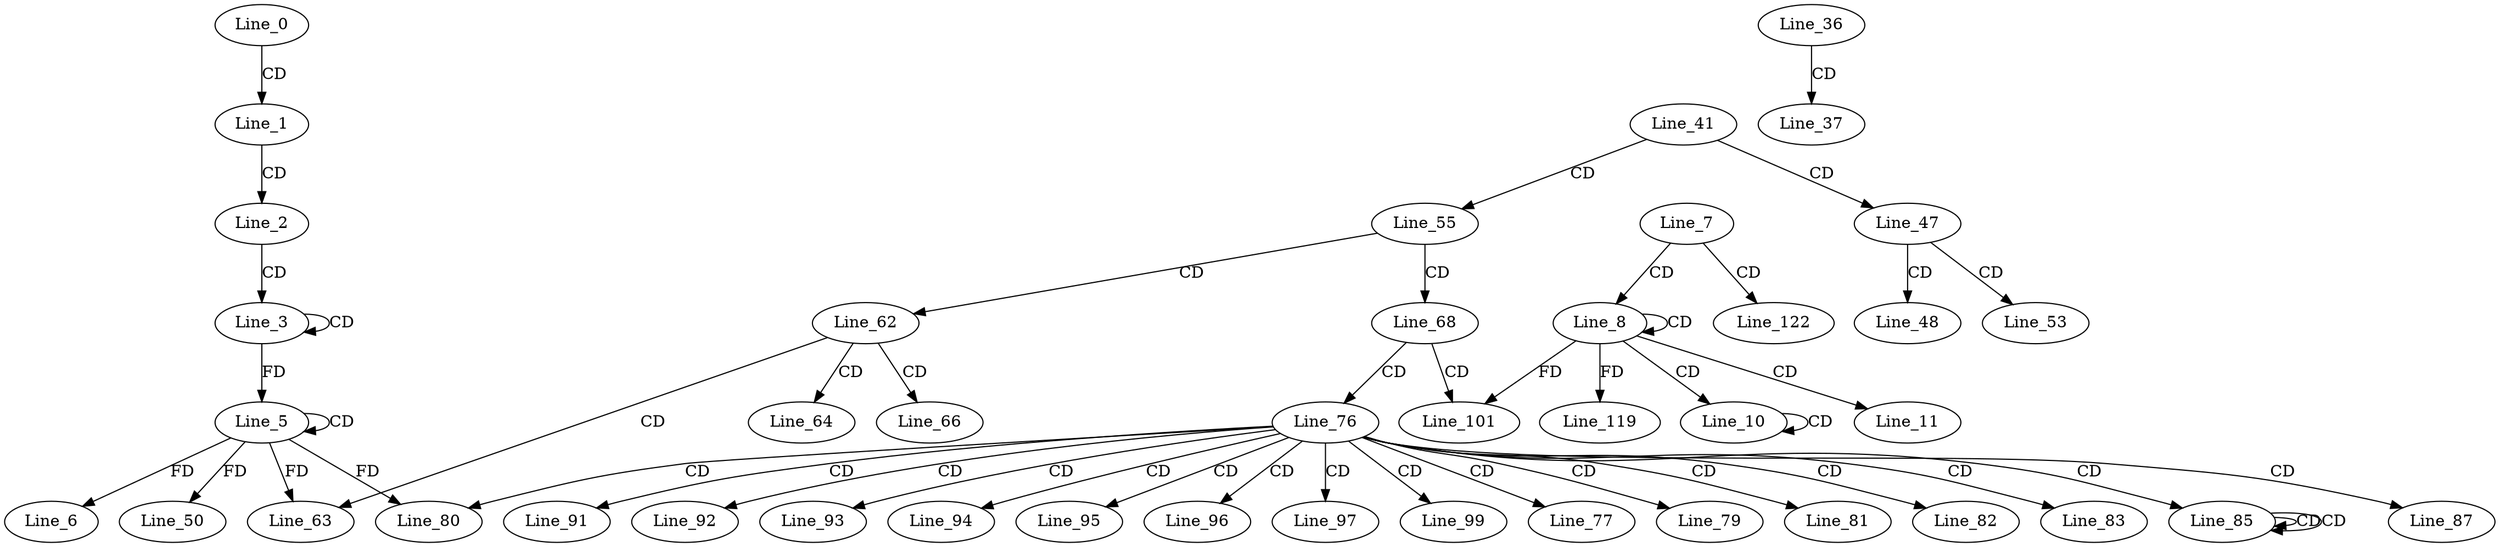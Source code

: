 digraph G {
  Line_0;
  Line_1;
  Line_2;
  Line_3;
  Line_3;
  Line_5;
  Line_5;
  Line_6;
  Line_7;
  Line_8;
  Line_8;
  Line_8;
  Line_10;
  Line_10;
  Line_11;
  Line_36;
  Line_37;
  Line_41;
  Line_47;
  Line_48;
  Line_50;
  Line_53;
  Line_55;
  Line_62;
  Line_63;
  Line_64;
  Line_66;
  Line_68;
  Line_76;
  Line_77;
  Line_79;
  Line_80;
  Line_81;
  Line_82;
  Line_83;
  Line_85;
  Line_85;
  Line_85;
  Line_85;
  Line_85;
  Line_87;
  Line_91;
  Line_92;
  Line_93;
  Line_94;
  Line_95;
  Line_96;
  Line_97;
  Line_99;
  Line_101;
  Line_101;
  Line_119;
  Line_122;
  Line_0 -> Line_1 [ label="CD" ];
  Line_1 -> Line_2 [ label="CD" ];
  Line_2 -> Line_3 [ label="CD" ];
  Line_3 -> Line_3 [ label="CD" ];
  Line_5 -> Line_5 [ label="CD" ];
  Line_3 -> Line_5 [ label="FD" ];
  Line_5 -> Line_6 [ label="FD" ];
  Line_7 -> Line_8 [ label="CD" ];
  Line_8 -> Line_8 [ label="CD" ];
  Line_8 -> Line_10 [ label="CD" ];
  Line_10 -> Line_10 [ label="CD" ];
  Line_8 -> Line_11 [ label="CD" ];
  Line_36 -> Line_37 [ label="CD" ];
  Line_41 -> Line_47 [ label="CD" ];
  Line_47 -> Line_48 [ label="CD" ];
  Line_5 -> Line_50 [ label="FD" ];
  Line_47 -> Line_53 [ label="CD" ];
  Line_41 -> Line_55 [ label="CD" ];
  Line_55 -> Line_62 [ label="CD" ];
  Line_62 -> Line_63 [ label="CD" ];
  Line_5 -> Line_63 [ label="FD" ];
  Line_62 -> Line_64 [ label="CD" ];
  Line_62 -> Line_66 [ label="CD" ];
  Line_55 -> Line_68 [ label="CD" ];
  Line_68 -> Line_76 [ label="CD" ];
  Line_76 -> Line_77 [ label="CD" ];
  Line_76 -> Line_79 [ label="CD" ];
  Line_76 -> Line_80 [ label="CD" ];
  Line_5 -> Line_80 [ label="FD" ];
  Line_76 -> Line_81 [ label="CD" ];
  Line_76 -> Line_82 [ label="CD" ];
  Line_76 -> Line_83 [ label="CD" ];
  Line_76 -> Line_85 [ label="CD" ];
  Line_85 -> Line_85 [ label="CD" ];
  Line_85 -> Line_85 [ label="CD" ];
  Line_76 -> Line_87 [ label="CD" ];
  Line_76 -> Line_91 [ label="CD" ];
  Line_76 -> Line_92 [ label="CD" ];
  Line_76 -> Line_93 [ label="CD" ];
  Line_76 -> Line_94 [ label="CD" ];
  Line_76 -> Line_95 [ label="CD" ];
  Line_76 -> Line_96 [ label="CD" ];
  Line_76 -> Line_97 [ label="CD" ];
  Line_76 -> Line_99 [ label="CD" ];
  Line_68 -> Line_101 [ label="CD" ];
  Line_8 -> Line_101 [ label="FD" ];
  Line_8 -> Line_119 [ label="FD" ];
  Line_7 -> Line_122 [ label="CD" ];
}
